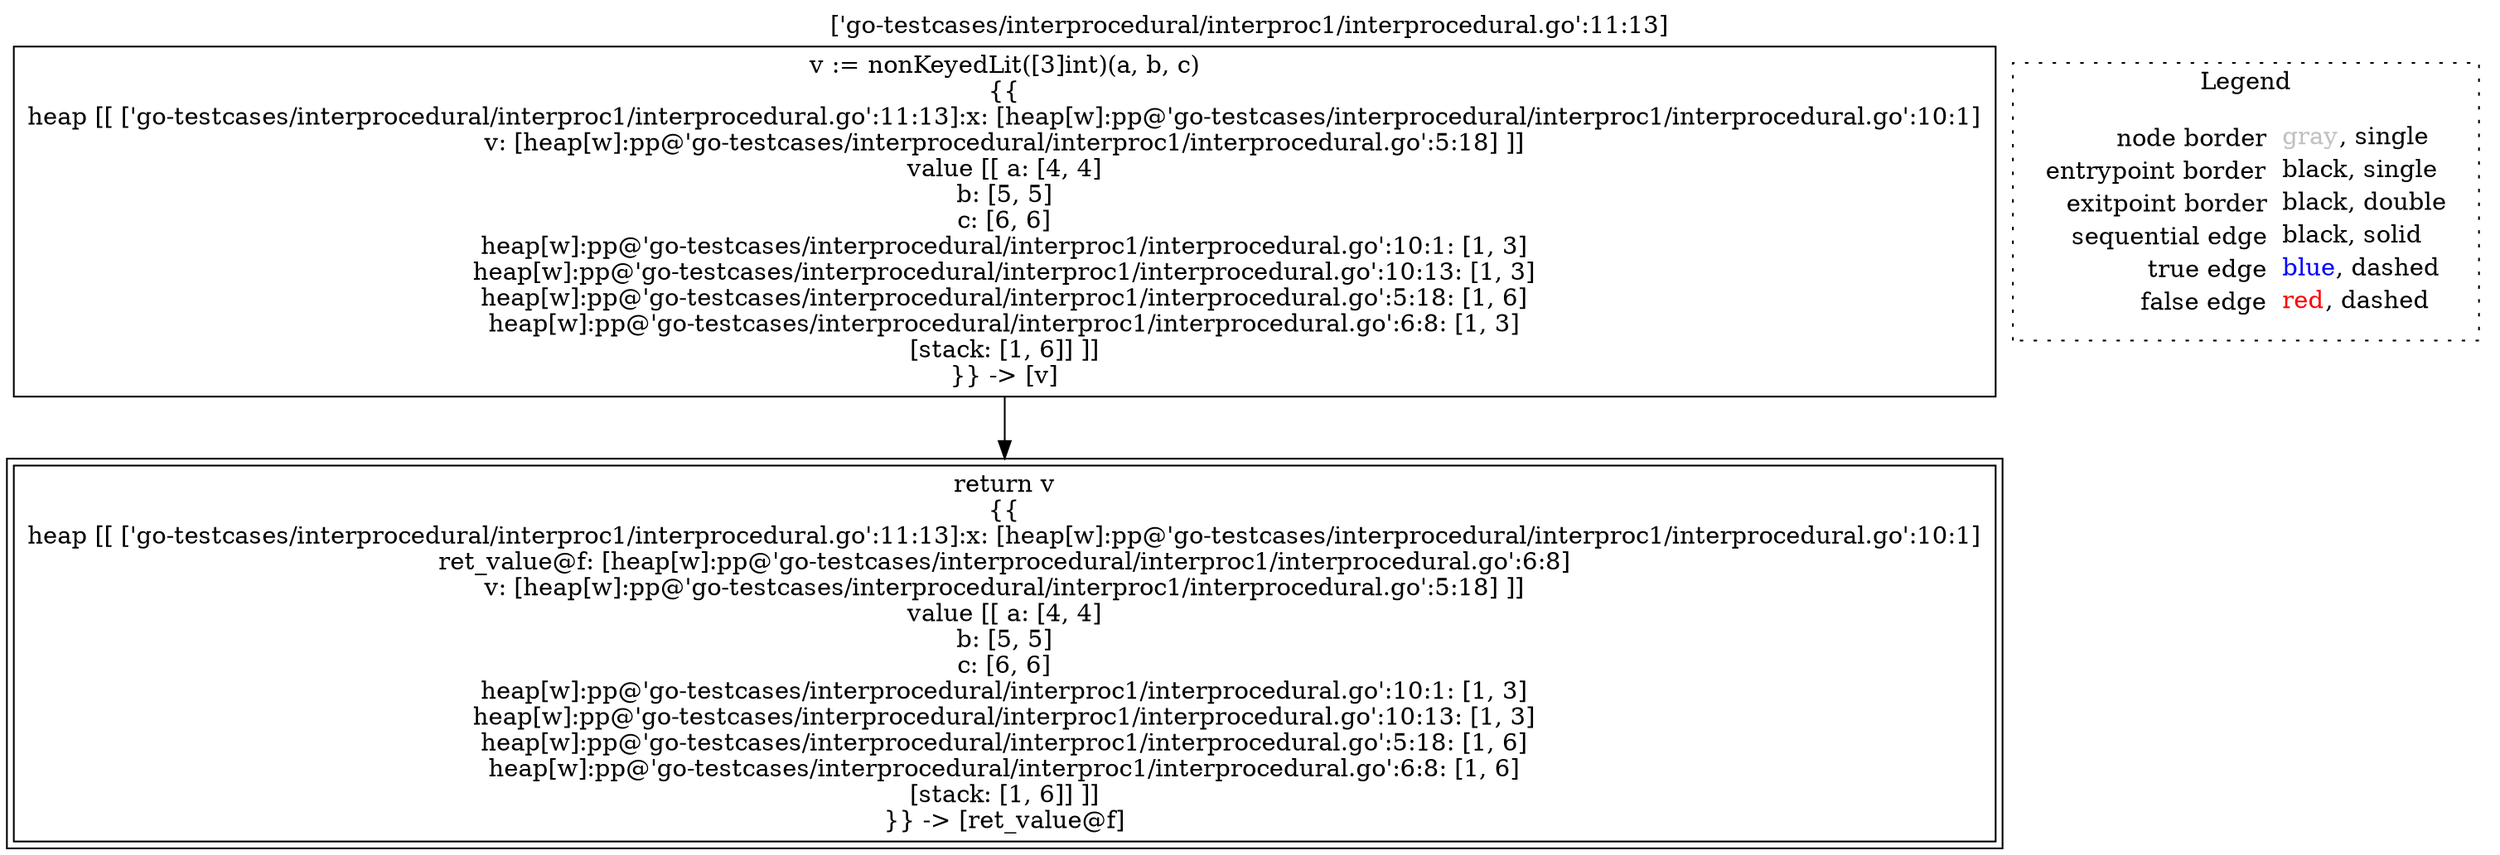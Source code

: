 digraph {
	labelloc="t";
	label="['go-testcases/interprocedural/interproc1/interprocedural.go':11:13]";
	"node0" [shape="rect",color="black",label=<v := nonKeyedLit([3]int)(a, b, c)<BR/>{{<BR/>heap [[ ['go-testcases/interprocedural/interproc1/interprocedural.go':11:13]:x: [heap[w]:pp@'go-testcases/interprocedural/interproc1/interprocedural.go':10:1]<BR/>v: [heap[w]:pp@'go-testcases/interprocedural/interproc1/interprocedural.go':5:18] ]]<BR/>value [[ a: [4, 4]<BR/>b: [5, 5]<BR/>c: [6, 6]<BR/>heap[w]:pp@'go-testcases/interprocedural/interproc1/interprocedural.go':10:1: [1, 3]<BR/>heap[w]:pp@'go-testcases/interprocedural/interproc1/interprocedural.go':10:13: [1, 3]<BR/>heap[w]:pp@'go-testcases/interprocedural/interproc1/interprocedural.go':5:18: [1, 6]<BR/>heap[w]:pp@'go-testcases/interprocedural/interproc1/interprocedural.go':6:8: [1, 3]<BR/>[stack: [1, 6]] ]]<BR/>}} -&gt; [v]>];
	"node1" [shape="rect",color="black",peripheries="2",label=<return v<BR/>{{<BR/>heap [[ ['go-testcases/interprocedural/interproc1/interprocedural.go':11:13]:x: [heap[w]:pp@'go-testcases/interprocedural/interproc1/interprocedural.go':10:1]<BR/>ret_value@f: [heap[w]:pp@'go-testcases/interprocedural/interproc1/interprocedural.go':6:8]<BR/>v: [heap[w]:pp@'go-testcases/interprocedural/interproc1/interprocedural.go':5:18] ]]<BR/>value [[ a: [4, 4]<BR/>b: [5, 5]<BR/>c: [6, 6]<BR/>heap[w]:pp@'go-testcases/interprocedural/interproc1/interprocedural.go':10:1: [1, 3]<BR/>heap[w]:pp@'go-testcases/interprocedural/interproc1/interprocedural.go':10:13: [1, 3]<BR/>heap[w]:pp@'go-testcases/interprocedural/interproc1/interprocedural.go':5:18: [1, 6]<BR/>heap[w]:pp@'go-testcases/interprocedural/interproc1/interprocedural.go':6:8: [1, 6]<BR/>[stack: [1, 6]] ]]<BR/>}} -&gt; [ret_value@f]>];
	"node0" -> "node1" [color="black"];
subgraph cluster_legend {
	label="Legend";
	style=dotted;
	node [shape=plaintext];
	"legend" [label=<<table border="0" cellpadding="2" cellspacing="0" cellborder="0"><tr><td align="right">node border&nbsp;</td><td align="left"><font color="gray">gray</font>, single</td></tr><tr><td align="right">entrypoint border&nbsp;</td><td align="left"><font color="black">black</font>, single</td></tr><tr><td align="right">exitpoint border&nbsp;</td><td align="left"><font color="black">black</font>, double</td></tr><tr><td align="right">sequential edge&nbsp;</td><td align="left"><font color="black">black</font>, solid</td></tr><tr><td align="right">true edge&nbsp;</td><td align="left"><font color="blue">blue</font>, dashed</td></tr><tr><td align="right">false edge&nbsp;</td><td align="left"><font color="red">red</font>, dashed</td></tr></table>>];
}

}
